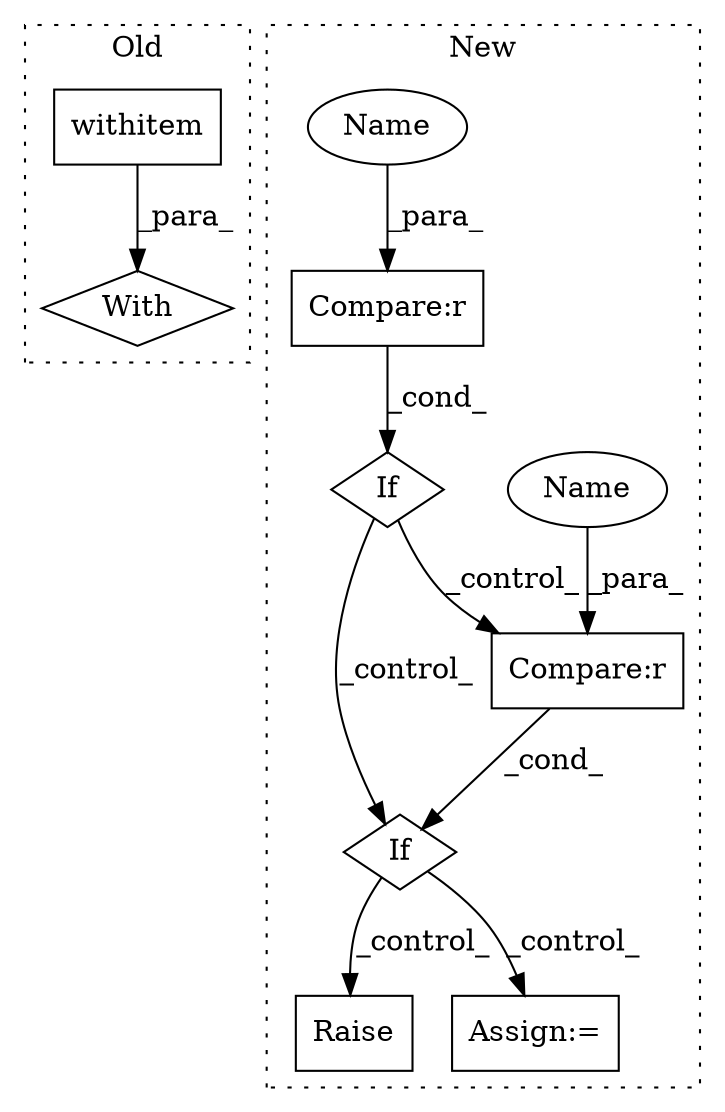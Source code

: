 digraph G {
subgraph cluster0 {
1 [label="With" a="39" s="3433,3442" l="5,48" shape="diamond"];
3 [label="withitem" a="49" s="3438" l="4" shape="box"];
label = "Old";
style="dotted";
}
subgraph cluster1 {
2 [label="Raise" a="91" s="2888" l="6" shape="box"];
4 [label="If" a="96" s="2738" l="3" shape="diamond"];
5 [label="Compare:r" a="40" s="2741" l="26" shape="box"];
6 [label="If" a="96" s="2848" l="3" shape="diamond"];
7 [label="Compare:r" a="40" s="2851" l="23" shape="box"];
8 [label="Assign:=" a="68" s="3063" l="3" shape="box"];
9 [label="Name" a="87" s="2864" l="10" shape="ellipse"];
10 [label="Name" a="87" s="2757" l="10" shape="ellipse"];
label = "New";
style="dotted";
}
3 -> 1 [label="_para_"];
4 -> 6 [label="_control_"];
4 -> 7 [label="_control_"];
5 -> 4 [label="_cond_"];
6 -> 8 [label="_control_"];
6 -> 2 [label="_control_"];
7 -> 6 [label="_cond_"];
9 -> 7 [label="_para_"];
10 -> 5 [label="_para_"];
}